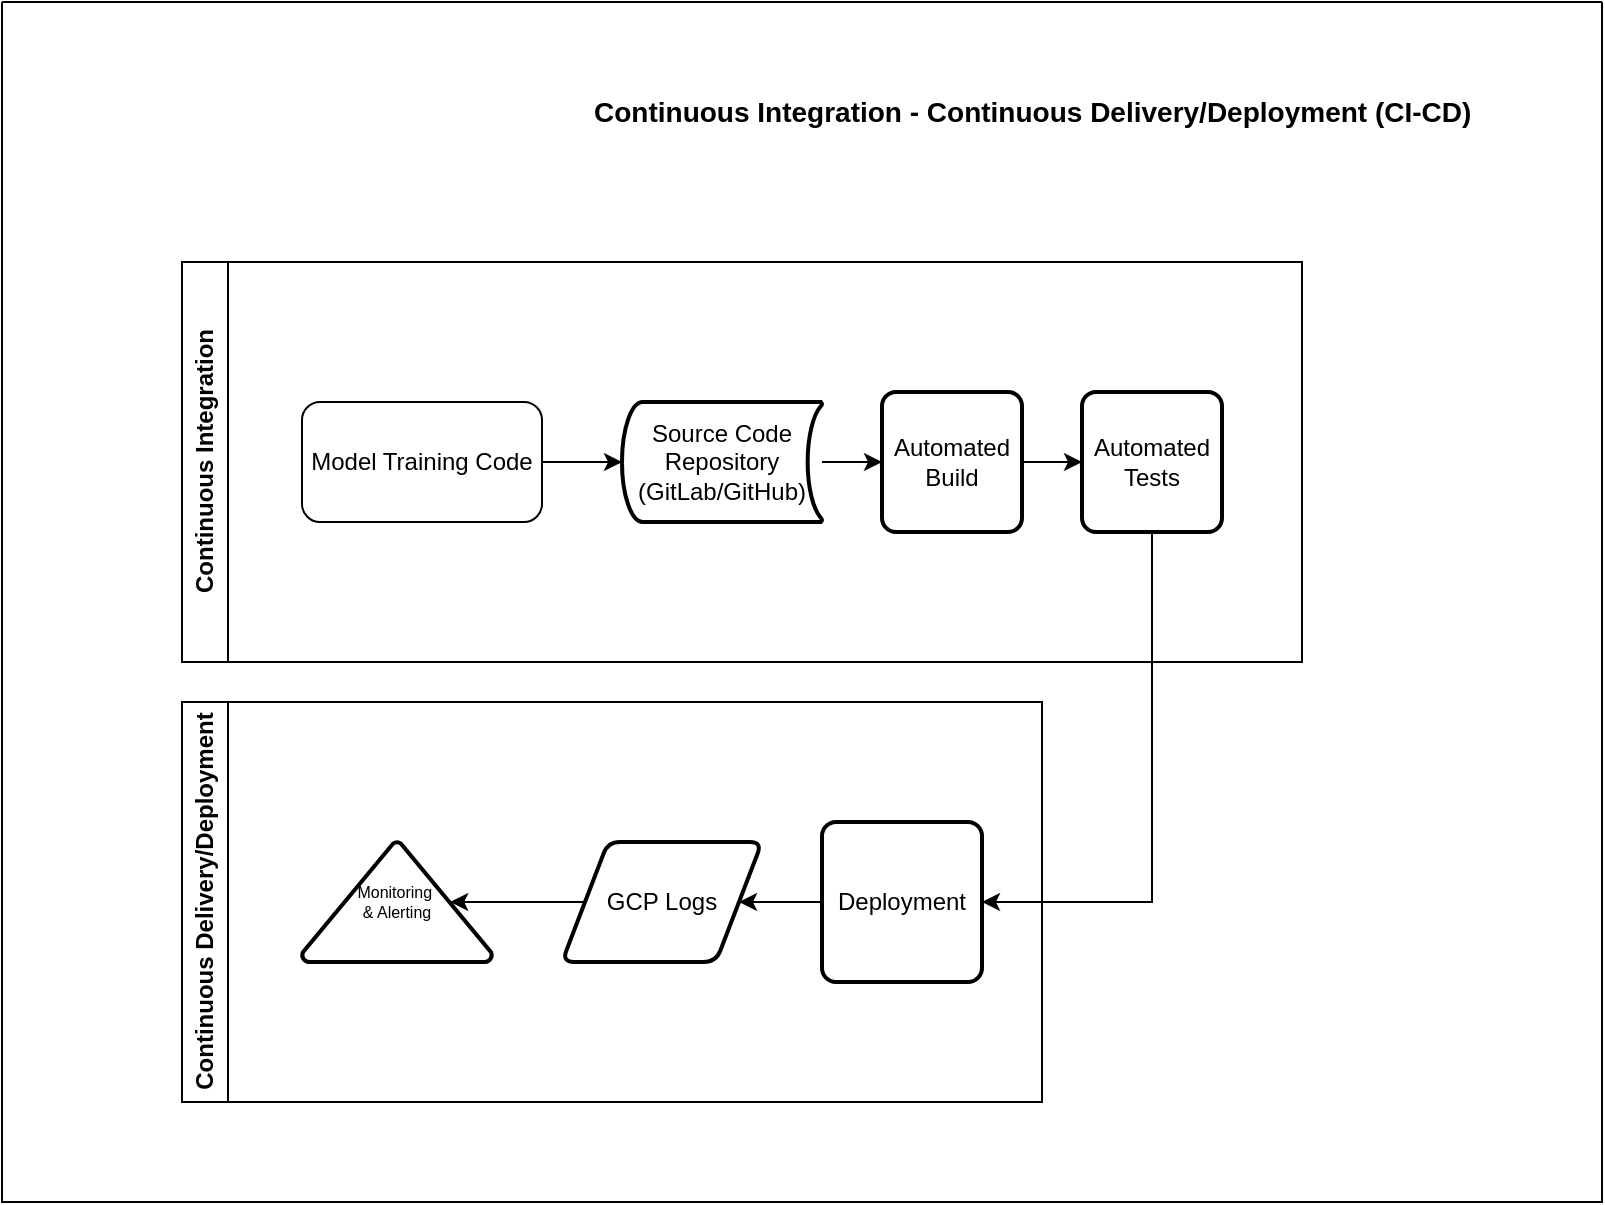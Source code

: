 <mxfile version="24.7.17">
  <diagram name="Page-1" id="dofKLcIUg2UAgY9BnVDF">
    <mxGraphModel dx="1026" dy="658" grid="1" gridSize="10" guides="1" tooltips="1" connect="1" arrows="1" fold="1" page="1" pageScale="1" pageWidth="827" pageHeight="1169" math="0" shadow="0">
      <root>
        <mxCell id="0" />
        <mxCell id="1" parent="0" />
        <mxCell id="YkqpV-EoG2VHSqOERDZx-22" value="" style="swimlane;startSize=0;" vertex="1" parent="1">
          <mxGeometry x="10" y="10" width="800" height="600" as="geometry" />
        </mxCell>
        <mxCell id="YkqpV-EoG2VHSqOERDZx-3" value="" style="shape=image;verticalLabelPosition=bottom;labelBackgroundColor=default;verticalAlign=top;aspect=fixed;imageAspect=0;image=https://upload.wikimedia.org/wikipedia/commons/thumb/5/51/Google_Cloud_logo.svg/512px-Google_Cloud_logo.svg.png;" vertex="1" parent="YkqpV-EoG2VHSqOERDZx-22">
          <mxGeometry x="40" y="40" width="192" height="30" as="geometry" />
        </mxCell>
        <mxCell id="YkqpV-EoG2VHSqOERDZx-4" value="Continuous Integration - Continuous Delivery/Deployment (CI-CD)" style="text;strokeColor=none;fillColor=none;align=left;verticalAlign=middle;spacingLeft=4;spacingRight=4;overflow=hidden;points=[[0,0.5],[1,0.5]];portConstraint=eastwest;rotatable=0;whiteSpace=wrap;html=1;fontSize=14;fontStyle=1" vertex="1" parent="YkqpV-EoG2VHSqOERDZx-22">
          <mxGeometry x="290" y="40" width="470" height="30" as="geometry" />
        </mxCell>
        <mxCell id="YkqpV-EoG2VHSqOERDZx-5" value="Continuous Integration" style="swimlane;horizontal=0;whiteSpace=wrap;html=1;" vertex="1" parent="YkqpV-EoG2VHSqOERDZx-22">
          <mxGeometry x="90" y="130" width="560" height="200" as="geometry" />
        </mxCell>
        <mxCell id="YkqpV-EoG2VHSqOERDZx-7" value="Model Training Code" style="rounded=1;whiteSpace=wrap;html=1;" vertex="1" parent="YkqpV-EoG2VHSqOERDZx-5">
          <mxGeometry x="60" y="70" width="120" height="60" as="geometry" />
        </mxCell>
        <mxCell id="YkqpV-EoG2VHSqOERDZx-15" style="edgeStyle=orthogonalEdgeStyle;rounded=0;orthogonalLoop=1;jettySize=auto;html=1;entryX=0;entryY=0.5;entryDx=0;entryDy=0;" edge="1" parent="YkqpV-EoG2VHSqOERDZx-5" source="YkqpV-EoG2VHSqOERDZx-9" target="YkqpV-EoG2VHSqOERDZx-12">
          <mxGeometry relative="1" as="geometry" />
        </mxCell>
        <mxCell id="YkqpV-EoG2VHSqOERDZx-9" value="Automated Build" style="rounded=1;whiteSpace=wrap;html=1;absoluteArcSize=1;arcSize=14;strokeWidth=2;" vertex="1" parent="YkqpV-EoG2VHSqOERDZx-5">
          <mxGeometry x="350" y="65" width="70" height="70" as="geometry" />
        </mxCell>
        <mxCell id="YkqpV-EoG2VHSqOERDZx-14" style="edgeStyle=orthogonalEdgeStyle;rounded=0;orthogonalLoop=1;jettySize=auto;html=1;entryX=0;entryY=0.5;entryDx=0;entryDy=0;" edge="1" parent="YkqpV-EoG2VHSqOERDZx-5" source="YkqpV-EoG2VHSqOERDZx-11" target="YkqpV-EoG2VHSqOERDZx-9">
          <mxGeometry relative="1" as="geometry" />
        </mxCell>
        <mxCell id="YkqpV-EoG2VHSqOERDZx-11" value="Source Code Repository (GitLab/GitHub)" style="strokeWidth=2;html=1;shape=mxgraph.flowchart.stored_data;whiteSpace=wrap;" vertex="1" parent="YkqpV-EoG2VHSqOERDZx-5">
          <mxGeometry x="220" y="70" width="100" height="60" as="geometry" />
        </mxCell>
        <mxCell id="YkqpV-EoG2VHSqOERDZx-12" value="Automated Tests" style="rounded=1;whiteSpace=wrap;html=1;absoluteArcSize=1;arcSize=14;strokeWidth=2;" vertex="1" parent="YkqpV-EoG2VHSqOERDZx-5">
          <mxGeometry x="450" y="65" width="70" height="70" as="geometry" />
        </mxCell>
        <mxCell id="YkqpV-EoG2VHSqOERDZx-13" style="edgeStyle=orthogonalEdgeStyle;rounded=0;orthogonalLoop=1;jettySize=auto;html=1;entryX=0;entryY=0.5;entryDx=0;entryDy=0;entryPerimeter=0;" edge="1" parent="YkqpV-EoG2VHSqOERDZx-5" source="YkqpV-EoG2VHSqOERDZx-7" target="YkqpV-EoG2VHSqOERDZx-11">
          <mxGeometry relative="1" as="geometry" />
        </mxCell>
        <mxCell id="YkqpV-EoG2VHSqOERDZx-6" value="Continuous Delivery/Deployment" style="swimlane;horizontal=0;whiteSpace=wrap;html=1;" vertex="1" parent="YkqpV-EoG2VHSqOERDZx-22">
          <mxGeometry x="90" y="350" width="430" height="200" as="geometry" />
        </mxCell>
        <mxCell id="YkqpV-EoG2VHSqOERDZx-19" style="edgeStyle=orthogonalEdgeStyle;rounded=0;orthogonalLoop=1;jettySize=auto;html=1;entryX=1;entryY=0.5;entryDx=0;entryDy=0;" edge="1" parent="YkqpV-EoG2VHSqOERDZx-6" source="YkqpV-EoG2VHSqOERDZx-16" target="YkqpV-EoG2VHSqOERDZx-17">
          <mxGeometry relative="1" as="geometry" />
        </mxCell>
        <mxCell id="YkqpV-EoG2VHSqOERDZx-16" value="Deployment" style="rounded=1;whiteSpace=wrap;html=1;absoluteArcSize=1;arcSize=14;strokeWidth=2;" vertex="1" parent="YkqpV-EoG2VHSqOERDZx-6">
          <mxGeometry x="320" y="60" width="80" height="80" as="geometry" />
        </mxCell>
        <mxCell id="YkqpV-EoG2VHSqOERDZx-17" value="GCP Logs" style="shape=parallelogram;html=1;strokeWidth=2;perimeter=parallelogramPerimeter;whiteSpace=wrap;rounded=1;arcSize=12;size=0.23;" vertex="1" parent="YkqpV-EoG2VHSqOERDZx-6">
          <mxGeometry x="190" y="70" width="100" height="60" as="geometry" />
        </mxCell>
        <mxCell id="YkqpV-EoG2VHSqOERDZx-18" value="Monitoring&amp;nbsp;&lt;div style=&quot;font-size: 8px;&quot;&gt;&amp;amp; Alerting&lt;/div&gt;" style="strokeWidth=2;html=1;shape=mxgraph.flowchart.extract_or_measurement;whiteSpace=wrap;fontSize=8;" vertex="1" parent="YkqpV-EoG2VHSqOERDZx-6">
          <mxGeometry x="60" y="70" width="95" height="60" as="geometry" />
        </mxCell>
        <mxCell id="YkqpV-EoG2VHSqOERDZx-20" style="edgeStyle=orthogonalEdgeStyle;rounded=0;orthogonalLoop=1;jettySize=auto;html=1;entryX=0.78;entryY=0.5;entryDx=0;entryDy=0;entryPerimeter=0;" edge="1" parent="YkqpV-EoG2VHSqOERDZx-6" source="YkqpV-EoG2VHSqOERDZx-17" target="YkqpV-EoG2VHSqOERDZx-18">
          <mxGeometry relative="1" as="geometry" />
        </mxCell>
        <mxCell id="YkqpV-EoG2VHSqOERDZx-21" style="rounded=0;orthogonalLoop=1;jettySize=auto;html=1;entryX=1;entryY=0.5;entryDx=0;entryDy=0;exitX=0.5;exitY=1;exitDx=0;exitDy=0;edgeStyle=orthogonalEdgeStyle;" edge="1" parent="YkqpV-EoG2VHSqOERDZx-22" source="YkqpV-EoG2VHSqOERDZx-12" target="YkqpV-EoG2VHSqOERDZx-16">
          <mxGeometry relative="1" as="geometry" />
        </mxCell>
      </root>
    </mxGraphModel>
  </diagram>
</mxfile>
